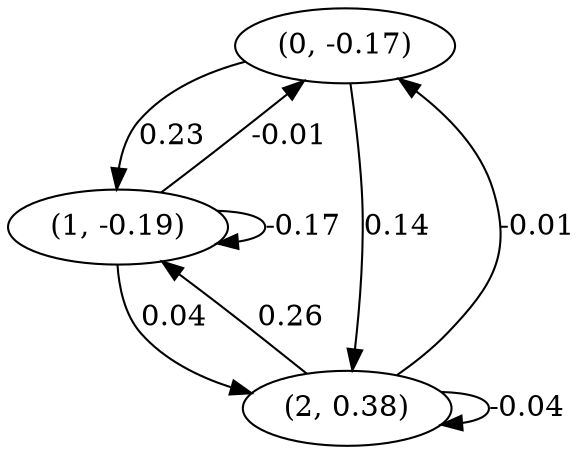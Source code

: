 digraph {
    0 [ label = "(0, -0.17)" ]
    1 [ label = "(1, -0.19)" ]
    2 [ label = "(2, 0.38)" ]
    1 -> 1 [ label = "-0.17" ]
    2 -> 2 [ label = "-0.04" ]
    1 -> 0 [ label = "-0.01" ]
    2 -> 0 [ label = "-0.01" ]
    0 -> 1 [ label = "0.23" ]
    2 -> 1 [ label = "0.26" ]
    0 -> 2 [ label = "0.14" ]
    1 -> 2 [ label = "0.04" ]
}

